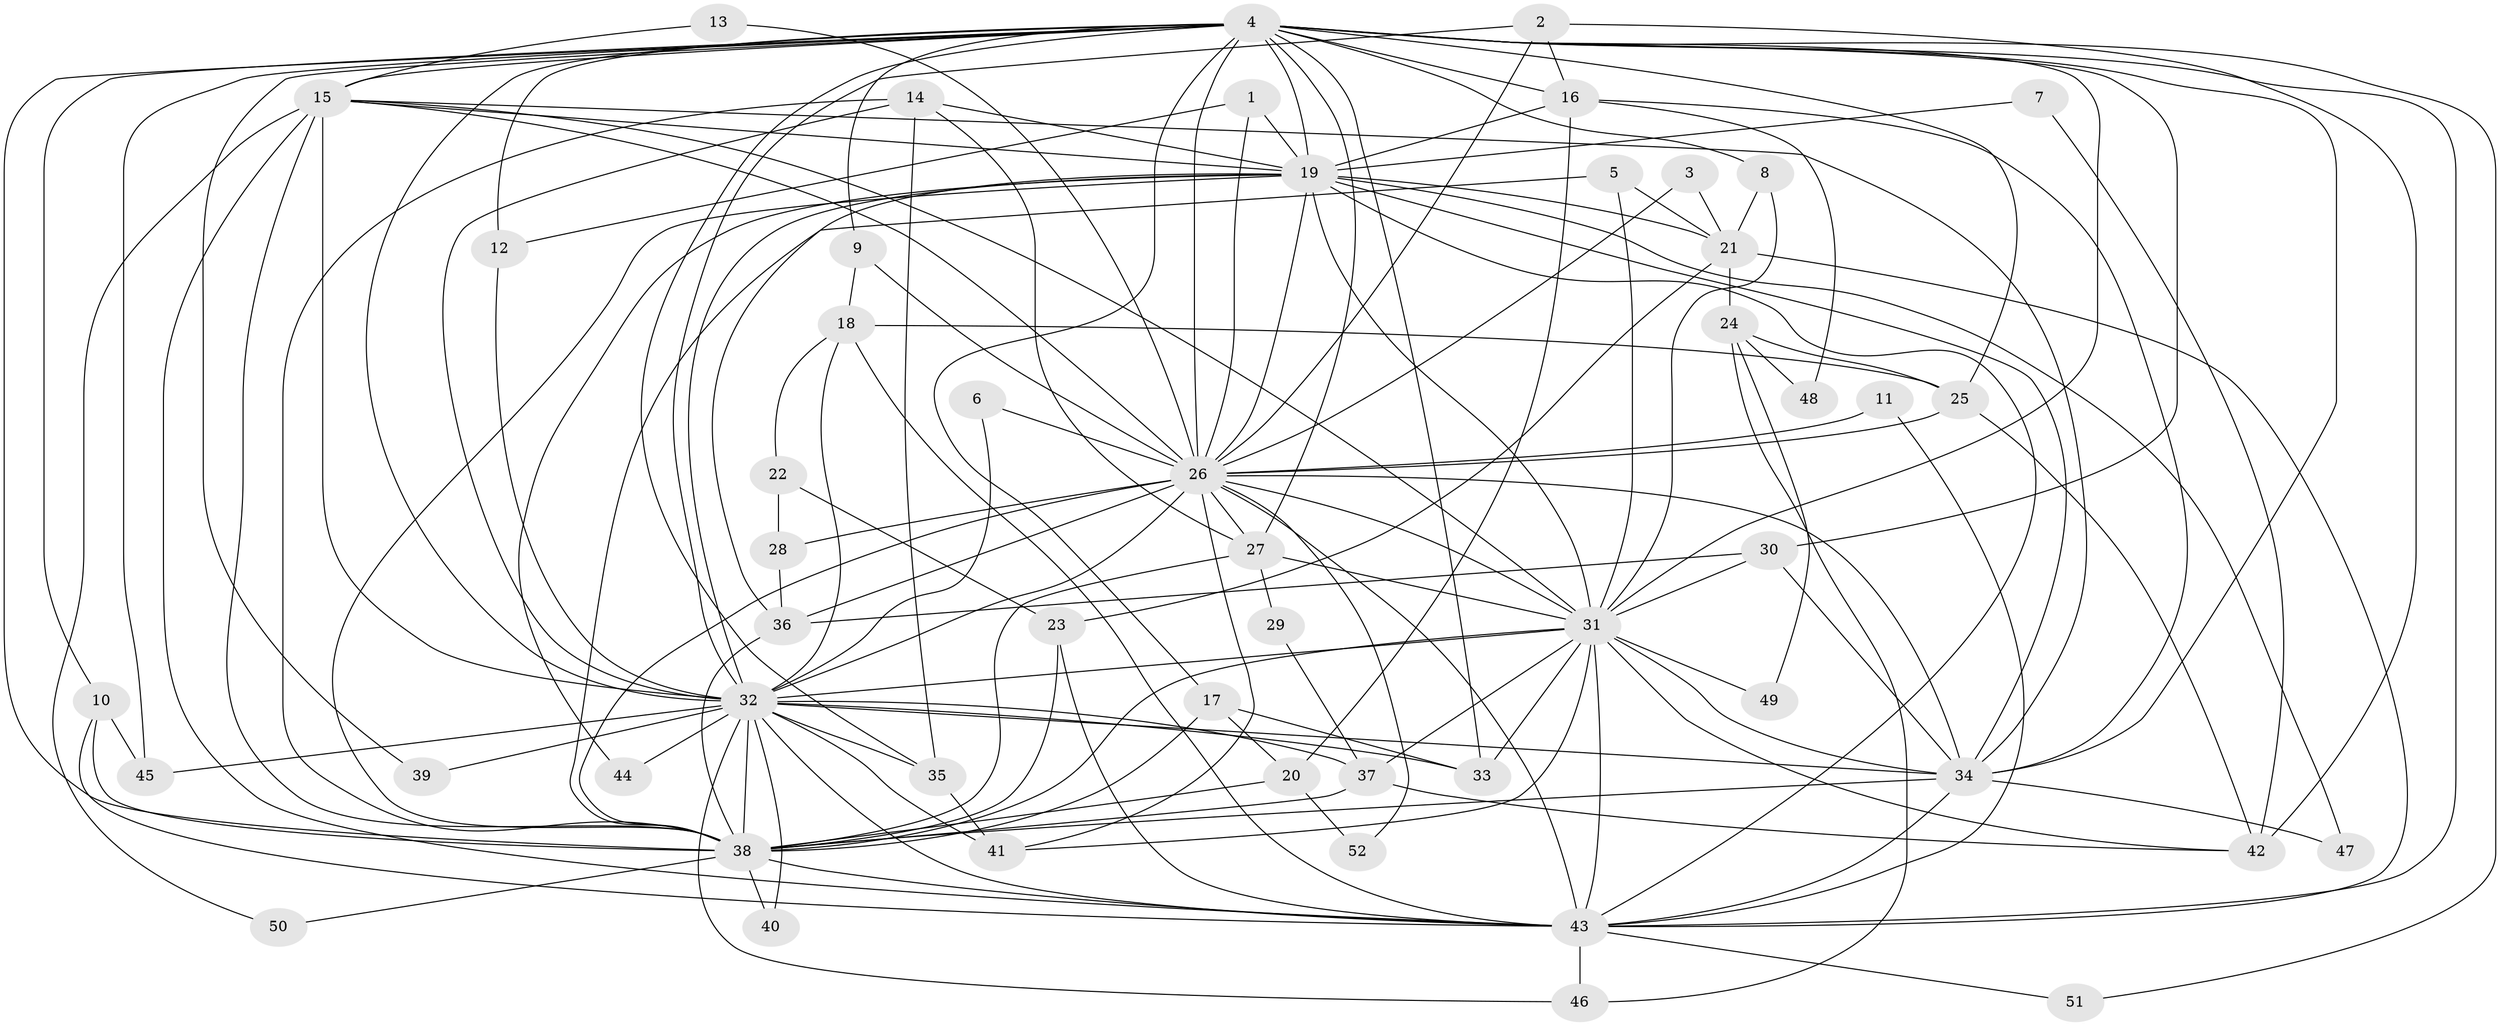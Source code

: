 // original degree distribution, {17: 0.009708737864077669, 18: 0.019417475728155338, 16: 0.019417475728155338, 13: 0.009708737864077669, 28: 0.009708737864077669, 22: 0.009708737864077669, 26: 0.009708737864077669, 24: 0.009708737864077669, 3: 0.2524271844660194, 4: 0.10679611650485436, 5: 0.038834951456310676, 6: 0.019417475728155338, 7: 0.019417475728155338, 2: 0.46601941747572817}
// Generated by graph-tools (version 1.1) at 2025/25/03/09/25 03:25:46]
// undirected, 52 vertices, 150 edges
graph export_dot {
graph [start="1"]
  node [color=gray90,style=filled];
  1;
  2;
  3;
  4;
  5;
  6;
  7;
  8;
  9;
  10;
  11;
  12;
  13;
  14;
  15;
  16;
  17;
  18;
  19;
  20;
  21;
  22;
  23;
  24;
  25;
  26;
  27;
  28;
  29;
  30;
  31;
  32;
  33;
  34;
  35;
  36;
  37;
  38;
  39;
  40;
  41;
  42;
  43;
  44;
  45;
  46;
  47;
  48;
  49;
  50;
  51;
  52;
  1 -- 12 [weight=1.0];
  1 -- 19 [weight=1.0];
  1 -- 26 [weight=1.0];
  2 -- 16 [weight=1.0];
  2 -- 26 [weight=1.0];
  2 -- 32 [weight=1.0];
  2 -- 42 [weight=1.0];
  3 -- 21 [weight=1.0];
  3 -- 26 [weight=1.0];
  4 -- 8 [weight=1.0];
  4 -- 9 [weight=1.0];
  4 -- 10 [weight=1.0];
  4 -- 12 [weight=1.0];
  4 -- 15 [weight=2.0];
  4 -- 16 [weight=1.0];
  4 -- 17 [weight=1.0];
  4 -- 19 [weight=2.0];
  4 -- 25 [weight=1.0];
  4 -- 26 [weight=3.0];
  4 -- 27 [weight=1.0];
  4 -- 30 [weight=1.0];
  4 -- 31 [weight=3.0];
  4 -- 32 [weight=2.0];
  4 -- 33 [weight=1.0];
  4 -- 34 [weight=2.0];
  4 -- 35 [weight=1.0];
  4 -- 38 [weight=2.0];
  4 -- 39 [weight=1.0];
  4 -- 43 [weight=2.0];
  4 -- 45 [weight=1.0];
  4 -- 51 [weight=1.0];
  5 -- 21 [weight=1.0];
  5 -- 31 [weight=1.0];
  5 -- 38 [weight=1.0];
  6 -- 26 [weight=1.0];
  6 -- 32 [weight=1.0];
  7 -- 19 [weight=1.0];
  7 -- 42 [weight=1.0];
  8 -- 21 [weight=1.0];
  8 -- 31 [weight=1.0];
  9 -- 18 [weight=1.0];
  9 -- 26 [weight=1.0];
  10 -- 38 [weight=1.0];
  10 -- 43 [weight=1.0];
  10 -- 45 [weight=1.0];
  11 -- 26 [weight=1.0];
  11 -- 43 [weight=1.0];
  12 -- 32 [weight=2.0];
  13 -- 15 [weight=1.0];
  13 -- 26 [weight=1.0];
  14 -- 19 [weight=1.0];
  14 -- 27 [weight=1.0];
  14 -- 32 [weight=1.0];
  14 -- 35 [weight=1.0];
  14 -- 38 [weight=1.0];
  15 -- 19 [weight=1.0];
  15 -- 26 [weight=1.0];
  15 -- 31 [weight=1.0];
  15 -- 32 [weight=2.0];
  15 -- 34 [weight=2.0];
  15 -- 38 [weight=1.0];
  15 -- 43 [weight=1.0];
  15 -- 50 [weight=1.0];
  16 -- 19 [weight=1.0];
  16 -- 20 [weight=1.0];
  16 -- 34 [weight=1.0];
  16 -- 48 [weight=1.0];
  17 -- 20 [weight=1.0];
  17 -- 33 [weight=1.0];
  17 -- 38 [weight=1.0];
  18 -- 22 [weight=1.0];
  18 -- 25 [weight=1.0];
  18 -- 32 [weight=1.0];
  18 -- 43 [weight=1.0];
  19 -- 21 [weight=1.0];
  19 -- 26 [weight=1.0];
  19 -- 31 [weight=1.0];
  19 -- 32 [weight=1.0];
  19 -- 34 [weight=1.0];
  19 -- 36 [weight=1.0];
  19 -- 38 [weight=1.0];
  19 -- 43 [weight=1.0];
  19 -- 44 [weight=1.0];
  19 -- 47 [weight=1.0];
  20 -- 38 [weight=2.0];
  20 -- 52 [weight=1.0];
  21 -- 23 [weight=1.0];
  21 -- 24 [weight=2.0];
  21 -- 43 [weight=1.0];
  22 -- 23 [weight=1.0];
  22 -- 28 [weight=1.0];
  23 -- 38 [weight=1.0];
  23 -- 43 [weight=1.0];
  24 -- 25 [weight=1.0];
  24 -- 46 [weight=1.0];
  24 -- 48 [weight=1.0];
  24 -- 49 [weight=2.0];
  25 -- 26 [weight=1.0];
  25 -- 42 [weight=1.0];
  26 -- 27 [weight=1.0];
  26 -- 28 [weight=1.0];
  26 -- 31 [weight=2.0];
  26 -- 32 [weight=2.0];
  26 -- 34 [weight=1.0];
  26 -- 36 [weight=1.0];
  26 -- 38 [weight=2.0];
  26 -- 41 [weight=1.0];
  26 -- 43 [weight=2.0];
  26 -- 52 [weight=1.0];
  27 -- 29 [weight=1.0];
  27 -- 31 [weight=2.0];
  27 -- 38 [weight=1.0];
  28 -- 36 [weight=1.0];
  29 -- 37 [weight=1.0];
  30 -- 31 [weight=1.0];
  30 -- 34 [weight=1.0];
  30 -- 36 [weight=1.0];
  31 -- 32 [weight=1.0];
  31 -- 33 [weight=1.0];
  31 -- 34 [weight=1.0];
  31 -- 37 [weight=2.0];
  31 -- 38 [weight=1.0];
  31 -- 41 [weight=1.0];
  31 -- 42 [weight=1.0];
  31 -- 43 [weight=1.0];
  31 -- 49 [weight=1.0];
  32 -- 33 [weight=1.0];
  32 -- 34 [weight=3.0];
  32 -- 35 [weight=1.0];
  32 -- 37 [weight=1.0];
  32 -- 38 [weight=2.0];
  32 -- 39 [weight=1.0];
  32 -- 40 [weight=1.0];
  32 -- 41 [weight=1.0];
  32 -- 43 [weight=1.0];
  32 -- 44 [weight=1.0];
  32 -- 45 [weight=1.0];
  32 -- 46 [weight=1.0];
  34 -- 38 [weight=1.0];
  34 -- 43 [weight=1.0];
  34 -- 47 [weight=1.0];
  35 -- 41 [weight=1.0];
  36 -- 38 [weight=1.0];
  37 -- 38 [weight=1.0];
  37 -- 42 [weight=1.0];
  38 -- 40 [weight=1.0];
  38 -- 43 [weight=2.0];
  38 -- 50 [weight=1.0];
  43 -- 46 [weight=1.0];
  43 -- 51 [weight=1.0];
}
